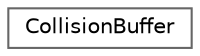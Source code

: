 digraph "Graphical Class Hierarchy"
{
 // LATEX_PDF_SIZE
  bgcolor="transparent";
  edge [fontname=Helvetica,fontsize=10,labelfontname=Helvetica,labelfontsize=10];
  node [fontname=Helvetica,fontsize=10,shape=box,height=0.2,width=0.4];
  rankdir="LR";
  Node0 [id="Node000000",label="CollisionBuffer",height=0.2,width=0.4,color="grey40", fillcolor="white", style="filled",URL="$structCollisionBuffer.html",tooltip="Represents a buffer for collision shapes."];
}
